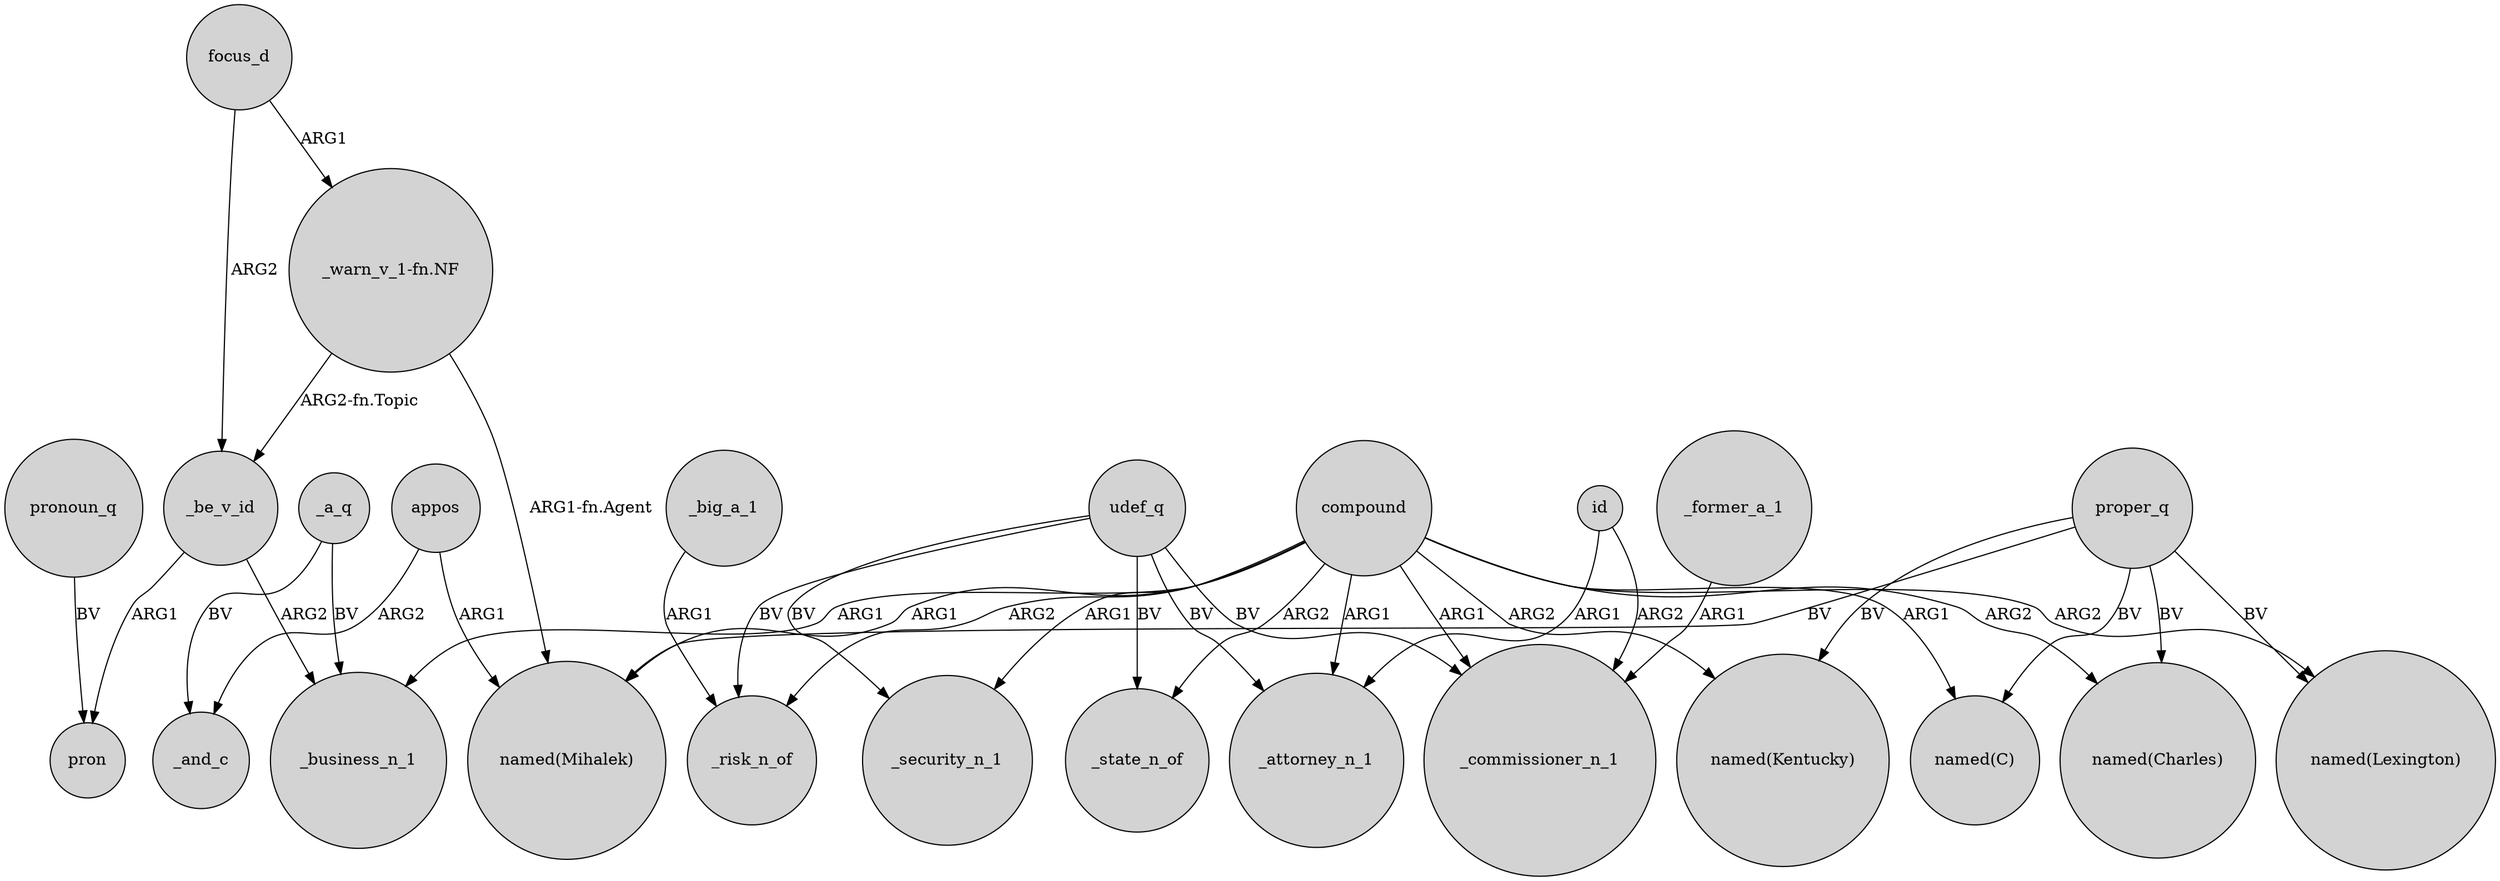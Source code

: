 digraph {
	node [shape=circle style=filled]
	focus_d -> _be_v_id [label=ARG2]
	udef_q -> _risk_n_of [label=BV]
	_a_q -> _business_n_1 [label=BV]
	udef_q -> _state_n_of [label=BV]
	_former_a_1 -> _commissioner_n_1 [label=ARG1]
	compound -> _risk_n_of [label=ARG2]
	compound -> _state_n_of [label=ARG2]
	udef_q -> _commissioner_n_1 [label=BV]
	_big_a_1 -> _risk_n_of [label=ARG1]
	_be_v_id -> _business_n_1 [label=ARG2]
	compound -> _security_n_1 [label=ARG1]
	_be_v_id -> pron [label=ARG1]
	proper_q -> "named(Kentucky)" [label=BV]
	appos -> "named(Mihalek)" [label=ARG1]
	pronoun_q -> pron [label=BV]
	udef_q -> _attorney_n_1 [label=BV]
	appos -> _and_c [label=ARG2]
	compound -> "named(Kentucky)" [label=ARG2]
	compound -> _business_n_1 [label=ARG1]
	_a_q -> _and_c [label=BV]
	compound -> _commissioner_n_1 [label=ARG1]
	compound -> "named(C)" [label=ARG1]
	id -> _commissioner_n_1 [label=ARG2]
	proper_q -> "named(Mihalek)" [label=BV]
	proper_q -> "named(Charles)" [label=BV]
	compound -> _attorney_n_1 [label=ARG1]
	"_warn_v_1-fn.NF" -> "named(Mihalek)" [label="ARG1-fn.Agent"]
	proper_q -> "named(C)" [label=BV]
	compound -> "named(Lexington)" [label=ARG2]
	id -> _attorney_n_1 [label=ARG1]
	compound -> "named(Charles)" [label=ARG2]
	compound -> "named(Mihalek)" [label=ARG1]
	"_warn_v_1-fn.NF" -> _be_v_id [label="ARG2-fn.Topic"]
	focus_d -> "_warn_v_1-fn.NF" [label=ARG1]
	udef_q -> _security_n_1 [label=BV]
	proper_q -> "named(Lexington)" [label=BV]
}
